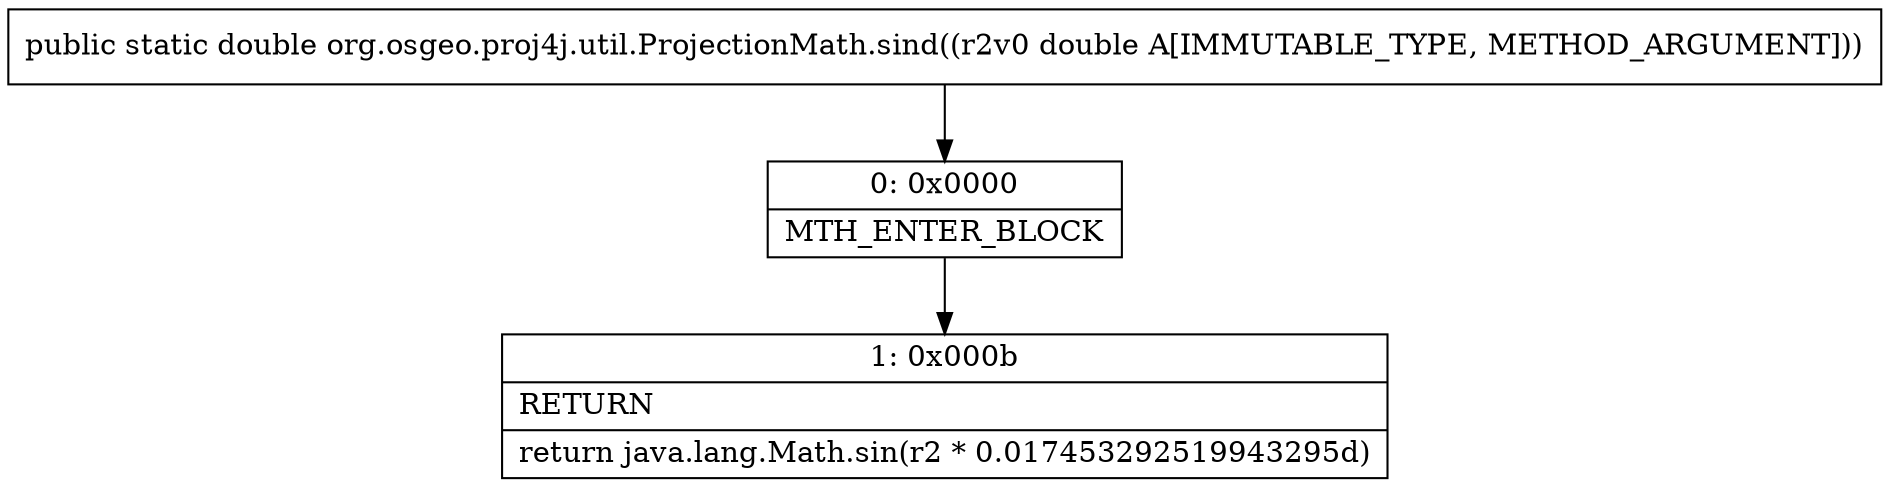 digraph "CFG fororg.osgeo.proj4j.util.ProjectionMath.sind(D)D" {
Node_0 [shape=record,label="{0\:\ 0x0000|MTH_ENTER_BLOCK\l}"];
Node_1 [shape=record,label="{1\:\ 0x000b|RETURN\l|return java.lang.Math.sin(r2 * 0.017453292519943295d)\l}"];
MethodNode[shape=record,label="{public static double org.osgeo.proj4j.util.ProjectionMath.sind((r2v0 double A[IMMUTABLE_TYPE, METHOD_ARGUMENT])) }"];
MethodNode -> Node_0;
Node_0 -> Node_1;
}

